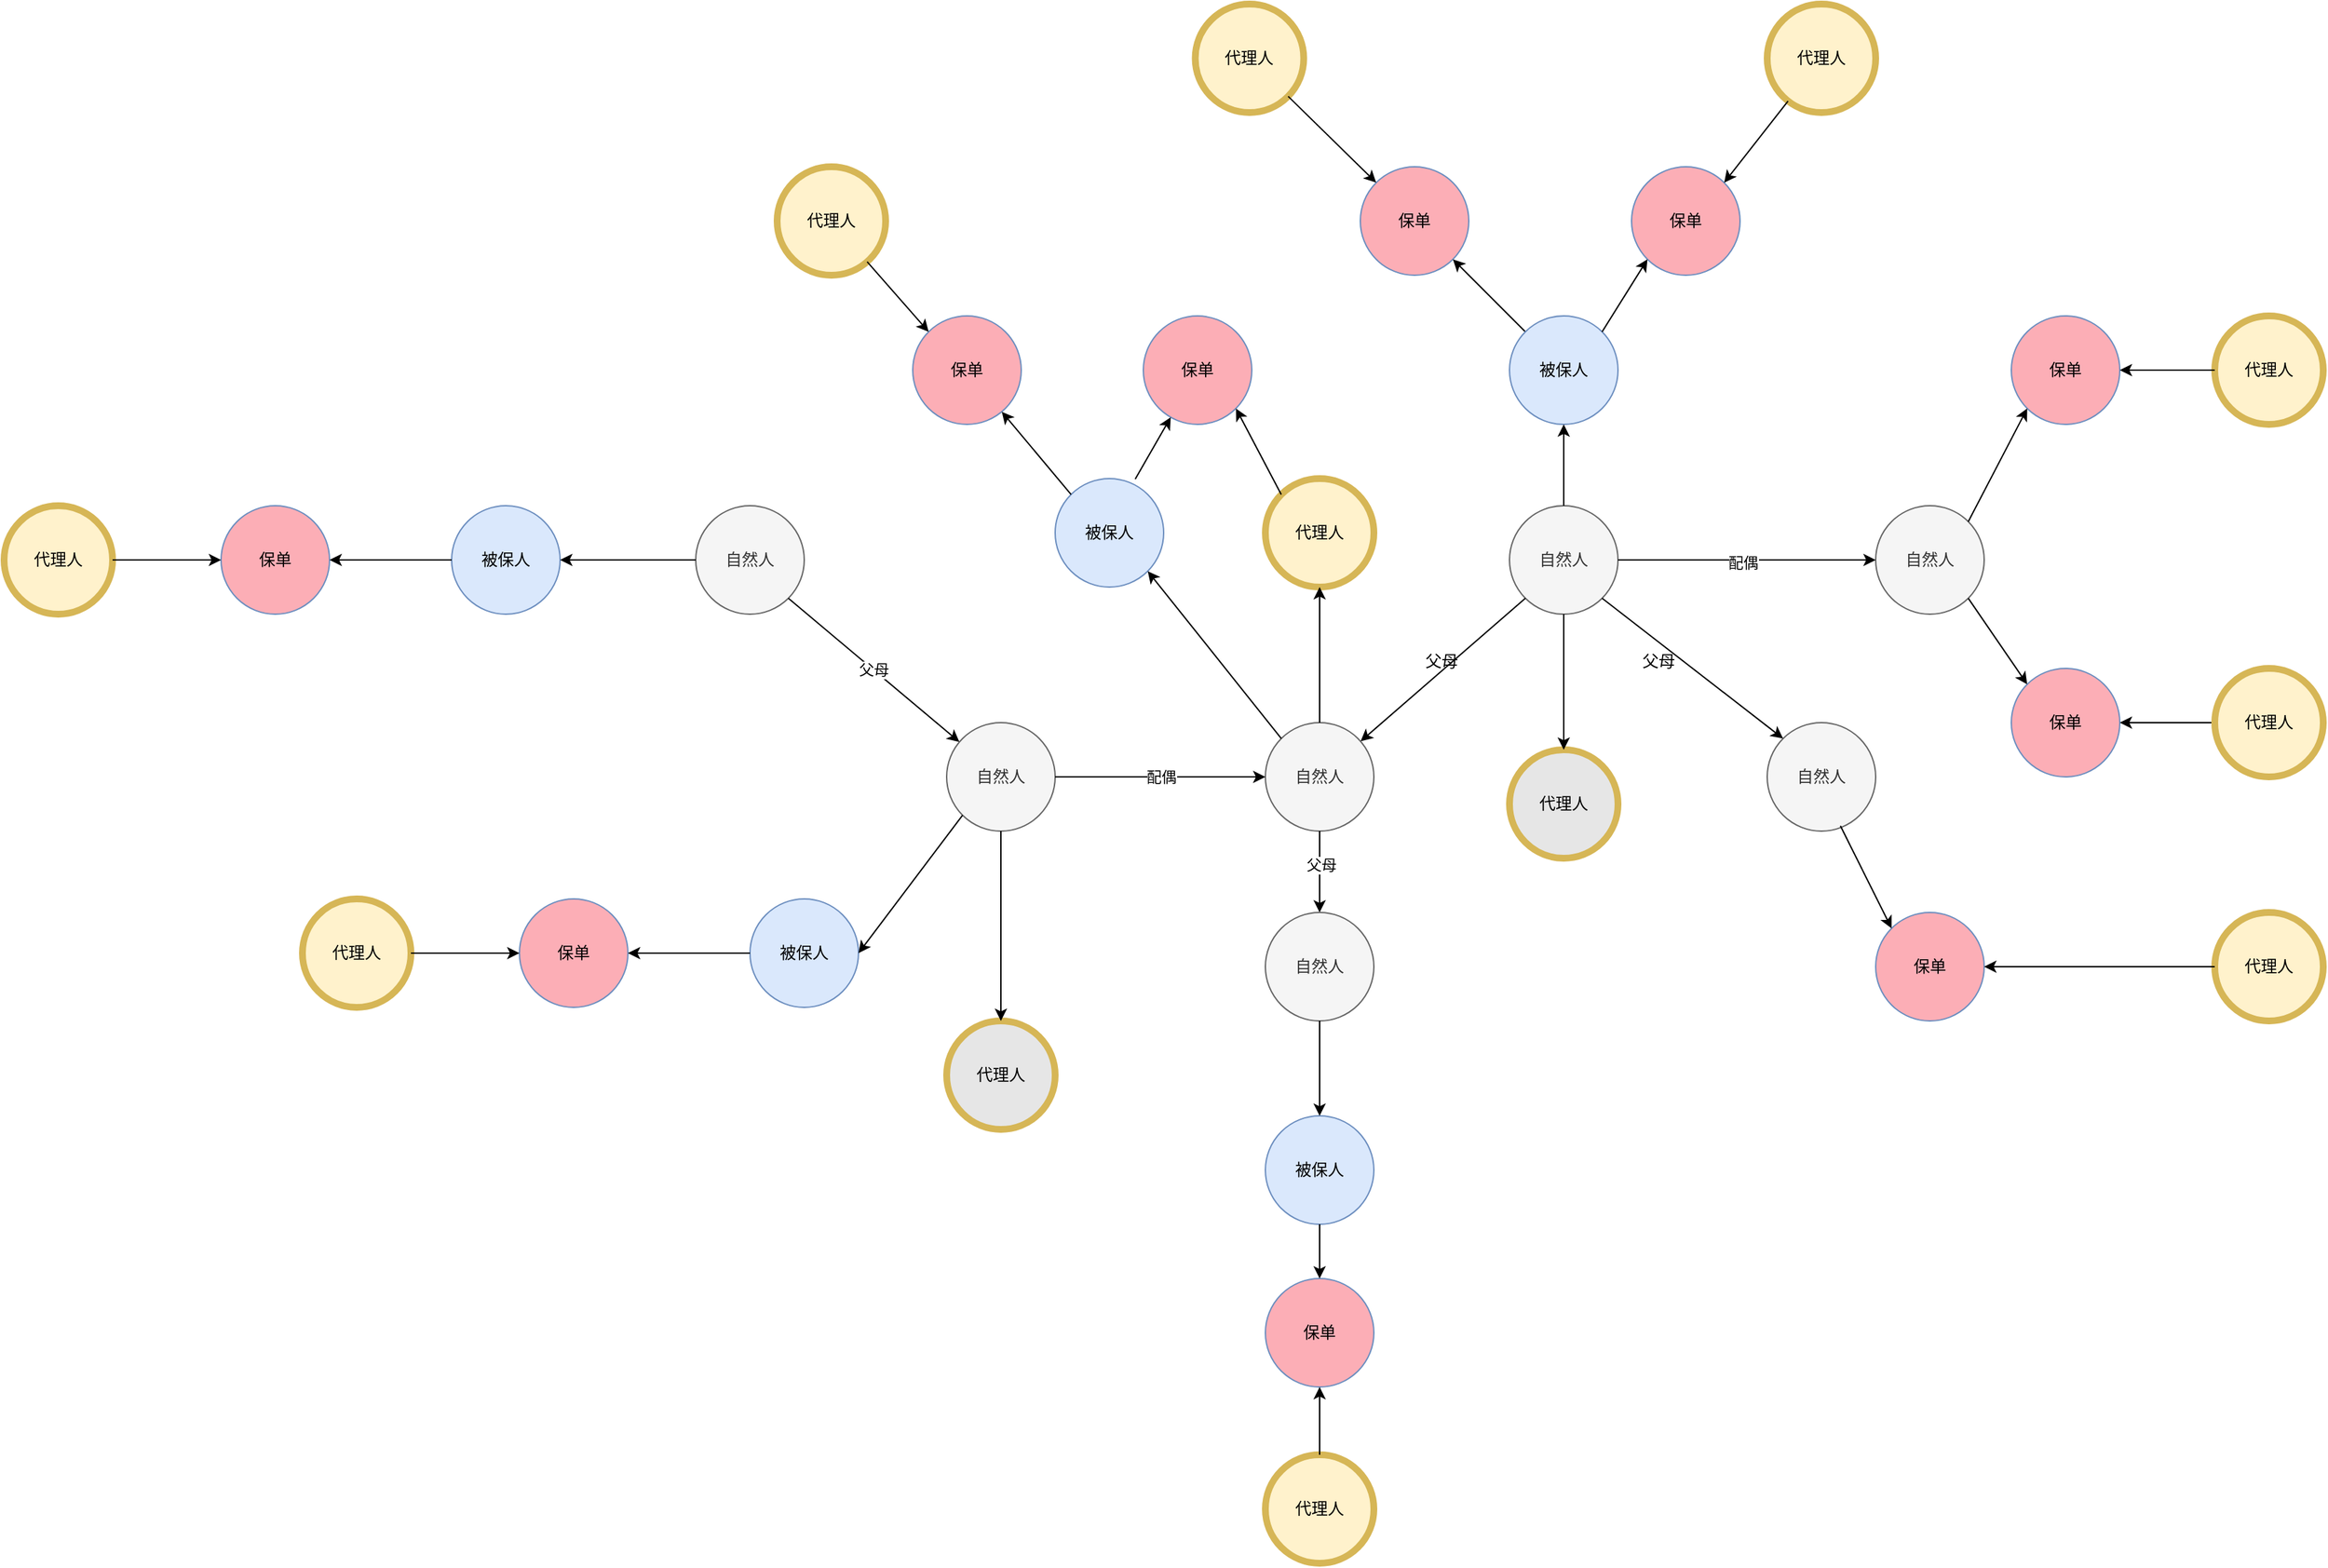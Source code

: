 <mxfile version="15.5.1" type="github">
  <diagram id="_ET35noM4v5h6dMI2Qd9" name="Page-1">
    <mxGraphModel dx="2286" dy="2301" grid="1" gridSize="10" guides="1" tooltips="1" connect="1" arrows="1" fold="1" page="1" pageScale="1" pageWidth="850" pageHeight="1100" math="0" shadow="0">
      <root>
        <mxCell id="0" />
        <mxCell id="1" parent="0" />
        <mxCell id="Qm34UQfz5eWeFE5a5S-p-1" value="自然人" style="ellipse;whiteSpace=wrap;html=1;aspect=fixed;fillColor=#f5f5f5;strokeColor=#666666;fontColor=#333333;" vertex="1" parent="1">
          <mxGeometry x="200" y="300" width="80" height="80" as="geometry" />
        </mxCell>
        <mxCell id="Qm34UQfz5eWeFE5a5S-p-2" value="&lt;span&gt;自然人&lt;/span&gt;" style="ellipse;whiteSpace=wrap;html=1;aspect=fixed;fillColor=#f5f5f5;strokeColor=#666666;fontColor=#333333;" vertex="1" parent="1">
          <mxGeometry x="385" y="460" width="80" height="80" as="geometry" />
        </mxCell>
        <mxCell id="Qm34UQfz5eWeFE5a5S-p-3" value="&lt;span&gt;自然人&lt;/span&gt;" style="ellipse;whiteSpace=wrap;html=1;aspect=fixed;fillColor=#f5f5f5;strokeColor=#666666;fontColor=#333333;" vertex="1" parent="1">
          <mxGeometry x="620" y="460" width="80" height="80" as="geometry" />
        </mxCell>
        <mxCell id="Qm34UQfz5eWeFE5a5S-p-4" value="&lt;span&gt;自然人&lt;/span&gt;" style="ellipse;whiteSpace=wrap;html=1;aspect=fixed;fillColor=#f5f5f5;strokeColor=#666666;fontColor=#333333;" vertex="1" parent="1">
          <mxGeometry x="800" y="300" width="80" height="80" as="geometry" />
        </mxCell>
        <mxCell id="Qm34UQfz5eWeFE5a5S-p-5" value="&lt;span&gt;自然人&lt;/span&gt;" style="ellipse;whiteSpace=wrap;html=1;aspect=fixed;fillColor=#f5f5f5;strokeColor=#666666;fontColor=#333333;" vertex="1" parent="1">
          <mxGeometry x="1070" y="300" width="80" height="80" as="geometry" />
        </mxCell>
        <mxCell id="Qm34UQfz5eWeFE5a5S-p-6" value="&lt;span&gt;自然人&lt;/span&gt;" style="ellipse;whiteSpace=wrap;html=1;aspect=fixed;fillColor=#f5f5f5;strokeColor=#666666;fontColor=#333333;" vertex="1" parent="1">
          <mxGeometry x="990" y="460" width="80" height="80" as="geometry" />
        </mxCell>
        <mxCell id="Qm34UQfz5eWeFE5a5S-p-7" value="" style="endArrow=classic;html=1;rounded=0;entryX=0;entryY=0;entryDx=0;entryDy=0;exitX=1;exitY=1;exitDx=0;exitDy=0;" edge="1" parent="1" target="Qm34UQfz5eWeFE5a5S-p-6">
          <mxGeometry width="50" height="50" relative="1" as="geometry">
            <mxPoint x="868.284" y="368.284" as="sourcePoint" />
            <mxPoint x="690" y="410" as="targetPoint" />
          </mxGeometry>
        </mxCell>
        <mxCell id="Qm34UQfz5eWeFE5a5S-p-8" value="父母" style="text;html=1;strokeColor=none;fillColor=none;align=center;verticalAlign=middle;whiteSpace=wrap;rounded=0;" vertex="1" parent="1">
          <mxGeometry x="880" y="400" width="60" height="30" as="geometry" />
        </mxCell>
        <mxCell id="Qm34UQfz5eWeFE5a5S-p-9" value="" style="endArrow=classic;html=1;rounded=0;exitX=0;exitY=1;exitDx=0;exitDy=0;startArrow=none;" edge="1" parent="1" source="Qm34UQfz5eWeFE5a5S-p-4" target="Qm34UQfz5eWeFE5a5S-p-3">
          <mxGeometry width="50" height="50" relative="1" as="geometry">
            <mxPoint x="1148.284" y="378.284" as="sourcePoint" />
            <mxPoint x="1281.716" y="481.716" as="targetPoint" />
          </mxGeometry>
        </mxCell>
        <mxCell id="Qm34UQfz5eWeFE5a5S-p-10" value="父母" style="text;html=1;strokeColor=none;fillColor=none;align=center;verticalAlign=middle;whiteSpace=wrap;rounded=0;" vertex="1" parent="1">
          <mxGeometry x="720" y="400" width="60" height="30" as="geometry" />
        </mxCell>
        <mxCell id="Qm34UQfz5eWeFE5a5S-p-13" value="" style="endArrow=classic;html=1;rounded=0;entryX=0;entryY=0.5;entryDx=0;entryDy=0;exitX=1;exitY=0.5;exitDx=0;exitDy=0;" edge="1" parent="1" source="Qm34UQfz5eWeFE5a5S-p-4" target="Qm34UQfz5eWeFE5a5S-p-5">
          <mxGeometry width="50" height="50" relative="1" as="geometry">
            <mxPoint x="878.284" y="378.284" as="sourcePoint" />
            <mxPoint x="1011.716" y="481.716" as="targetPoint" />
          </mxGeometry>
        </mxCell>
        <mxCell id="Qm34UQfz5eWeFE5a5S-p-14" value="配偶" style="edgeLabel;html=1;align=center;verticalAlign=middle;resizable=0;points=[];" vertex="1" connectable="0" parent="Qm34UQfz5eWeFE5a5S-p-13">
          <mxGeometry x="-0.032" y="-2" relative="1" as="geometry">
            <mxPoint as="offset" />
          </mxGeometry>
        </mxCell>
        <mxCell id="Qm34UQfz5eWeFE5a5S-p-15" value="配偶" style="endArrow=classic;html=1;rounded=0;exitX=1;exitY=0.5;exitDx=0;exitDy=0;" edge="1" parent="1" source="Qm34UQfz5eWeFE5a5S-p-2" target="Qm34UQfz5eWeFE5a5S-p-3">
          <mxGeometry width="50" height="50" relative="1" as="geometry">
            <mxPoint x="520" y="460" as="sourcePoint" />
            <mxPoint x="570" y="410" as="targetPoint" />
          </mxGeometry>
        </mxCell>
        <mxCell id="Qm34UQfz5eWeFE5a5S-p-16" value="父母" style="endArrow=classic;html=1;rounded=0;exitX=1;exitY=1;exitDx=0;exitDy=0;startArrow=none;" edge="1" parent="1" source="Qm34UQfz5eWeFE5a5S-p-1" target="Qm34UQfz5eWeFE5a5S-p-2">
          <mxGeometry width="50" height="50" relative="1" as="geometry">
            <mxPoint x="821.716" y="378.284" as="sourcePoint" />
            <mxPoint x="700.214" y="483.788" as="targetPoint" />
          </mxGeometry>
        </mxCell>
        <mxCell id="Qm34UQfz5eWeFE5a5S-p-17" value="被保人" style="ellipse;whiteSpace=wrap;html=1;aspect=fixed;fillColor=#dae8fc;strokeColor=#6c8ebf;" vertex="1" parent="1">
          <mxGeometry x="20" y="300" width="80" height="80" as="geometry" />
        </mxCell>
        <mxCell id="Qm34UQfz5eWeFE5a5S-p-18" value="" style="endArrow=classic;html=1;rounded=0;entryX=1;entryY=0.5;entryDx=0;entryDy=0;exitX=0;exitY=0.5;exitDx=0;exitDy=0;" edge="1" parent="1" source="Qm34UQfz5eWeFE5a5S-p-1" target="Qm34UQfz5eWeFE5a5S-p-17">
          <mxGeometry width="50" height="50" relative="1" as="geometry">
            <mxPoint x="170" y="460" as="sourcePoint" />
            <mxPoint x="220" y="410" as="targetPoint" />
          </mxGeometry>
        </mxCell>
        <mxCell id="Qm34UQfz5eWeFE5a5S-p-19" value="保单" style="ellipse;whiteSpace=wrap;html=1;aspect=fixed;fillColor=#FCAEB6;strokeColor=#6c8ebf;" vertex="1" parent="1">
          <mxGeometry x="-150" y="300" width="80" height="80" as="geometry" />
        </mxCell>
        <mxCell id="Qm34UQfz5eWeFE5a5S-p-20" value="" style="endArrow=classic;html=1;rounded=0;entryX=1;entryY=0.5;entryDx=0;entryDy=0;exitX=0;exitY=0.5;exitDx=0;exitDy=0;" edge="1" parent="1" source="Qm34UQfz5eWeFE5a5S-p-17" target="Qm34UQfz5eWeFE5a5S-p-19">
          <mxGeometry width="50" height="50" relative="1" as="geometry">
            <mxPoint x="210" y="350" as="sourcePoint" />
            <mxPoint x="110" y="350" as="targetPoint" />
          </mxGeometry>
        </mxCell>
        <mxCell id="Qm34UQfz5eWeFE5a5S-p-21" value="代理人" style="ellipse;whiteSpace=wrap;html=1;aspect=fixed;fillColor=#fff2cc;strokeColor=#d6b656;strokeWidth=5;" vertex="1" parent="1">
          <mxGeometry x="-310" y="300" width="80" height="80" as="geometry" />
        </mxCell>
        <mxCell id="Qm34UQfz5eWeFE5a5S-p-22" value="" style="endArrow=classic;html=1;rounded=0;entryX=0;entryY=0.5;entryDx=0;entryDy=0;" edge="1" parent="1" source="Qm34UQfz5eWeFE5a5S-p-21" target="Qm34UQfz5eWeFE5a5S-p-19">
          <mxGeometry width="50" height="50" relative="1" as="geometry">
            <mxPoint x="30" y="350" as="sourcePoint" />
            <mxPoint x="-60" y="350" as="targetPoint" />
          </mxGeometry>
        </mxCell>
        <mxCell id="Qm34UQfz5eWeFE5a5S-p-23" value="代理人" style="ellipse;whiteSpace=wrap;html=1;aspect=fixed;fillColor=#E6E6E6;strokeColor=#d6b656;strokeWidth=5;" vertex="1" parent="1">
          <mxGeometry x="385" y="680" width="80" height="80" as="geometry" />
        </mxCell>
        <mxCell id="Qm34UQfz5eWeFE5a5S-p-24" value="" style="endArrow=classic;html=1;rounded=0;exitX=0.5;exitY=1;exitDx=0;exitDy=0;" edge="1" parent="1" source="Qm34UQfz5eWeFE5a5S-p-2" target="Qm34UQfz5eWeFE5a5S-p-23">
          <mxGeometry width="50" height="50" relative="1" as="geometry">
            <mxPoint x="210" y="350" as="sourcePoint" />
            <mxPoint x="110" y="350" as="targetPoint" />
          </mxGeometry>
        </mxCell>
        <mxCell id="Qm34UQfz5eWeFE5a5S-p-25" value="被保人" style="ellipse;whiteSpace=wrap;html=1;aspect=fixed;fillColor=#dae8fc;strokeColor=#6c8ebf;" vertex="1" parent="1">
          <mxGeometry x="240" y="590" width="80" height="80" as="geometry" />
        </mxCell>
        <mxCell id="Qm34UQfz5eWeFE5a5S-p-26" value="" style="endArrow=classic;html=1;rounded=0;entryX=1;entryY=0.5;entryDx=0;entryDy=0;exitX=0;exitY=1;exitDx=0;exitDy=0;" edge="1" parent="1" target="Qm34UQfz5eWeFE5a5S-p-25" source="Qm34UQfz5eWeFE5a5S-p-2">
          <mxGeometry width="50" height="50" relative="1" as="geometry">
            <mxPoint x="385" y="630" as="sourcePoint" />
            <mxPoint x="405" y="700" as="targetPoint" />
          </mxGeometry>
        </mxCell>
        <mxCell id="Qm34UQfz5eWeFE5a5S-p-27" value="保单" style="ellipse;whiteSpace=wrap;html=1;aspect=fixed;fillColor=#FCAEB6;strokeColor=#6c8ebf;" vertex="1" parent="1">
          <mxGeometry x="70" y="590" width="80" height="80" as="geometry" />
        </mxCell>
        <mxCell id="Qm34UQfz5eWeFE5a5S-p-28" value="" style="endArrow=classic;html=1;rounded=0;entryX=1;entryY=0.5;entryDx=0;entryDy=0;exitX=0;exitY=0.5;exitDx=0;exitDy=0;" edge="1" parent="1" source="Qm34UQfz5eWeFE5a5S-p-25" target="Qm34UQfz5eWeFE5a5S-p-27">
          <mxGeometry width="50" height="50" relative="1" as="geometry">
            <mxPoint x="430" y="640" as="sourcePoint" />
            <mxPoint x="330" y="640" as="targetPoint" />
          </mxGeometry>
        </mxCell>
        <mxCell id="Qm34UQfz5eWeFE5a5S-p-29" value="代理人" style="ellipse;whiteSpace=wrap;html=1;aspect=fixed;fillColor=#fff2cc;strokeColor=#d6b656;strokeWidth=5;" vertex="1" parent="1">
          <mxGeometry x="-90" y="590" width="80" height="80" as="geometry" />
        </mxCell>
        <mxCell id="Qm34UQfz5eWeFE5a5S-p-30" value="" style="endArrow=classic;html=1;rounded=0;entryX=0;entryY=0.5;entryDx=0;entryDy=0;" edge="1" parent="1" source="Qm34UQfz5eWeFE5a5S-p-29" target="Qm34UQfz5eWeFE5a5S-p-27">
          <mxGeometry width="50" height="50" relative="1" as="geometry">
            <mxPoint x="250" y="640" as="sourcePoint" />
            <mxPoint x="160" y="640" as="targetPoint" />
          </mxGeometry>
        </mxCell>
        <mxCell id="Qm34UQfz5eWeFE5a5S-p-31" value="被保人" style="ellipse;whiteSpace=wrap;html=1;aspect=fixed;fillColor=#dae8fc;strokeColor=#6c8ebf;" vertex="1" parent="1">
          <mxGeometry x="620" y="750" width="80" height="80" as="geometry" />
        </mxCell>
        <mxCell id="Qm34UQfz5eWeFE5a5S-p-32" value="保单" style="ellipse;whiteSpace=wrap;html=1;aspect=fixed;fillColor=#FCAEB6;strokeColor=#6c8ebf;" vertex="1" parent="1">
          <mxGeometry x="620" y="870" width="80" height="80" as="geometry" />
        </mxCell>
        <mxCell id="Qm34UQfz5eWeFE5a5S-p-33" value="" style="endArrow=classic;html=1;rounded=0;entryX=0.5;entryY=0;entryDx=0;entryDy=0;exitX=0.5;exitY=1;exitDx=0;exitDy=0;" edge="1" parent="1" source="Qm34UQfz5eWeFE5a5S-p-31" target="Qm34UQfz5eWeFE5a5S-p-32">
          <mxGeometry width="50" height="50" relative="1" as="geometry">
            <mxPoint x="1240" y="920" as="sourcePoint" />
            <mxPoint x="1140" y="920" as="targetPoint" />
          </mxGeometry>
        </mxCell>
        <mxCell id="Qm34UQfz5eWeFE5a5S-p-34" value="代理人" style="ellipse;whiteSpace=wrap;html=1;aspect=fixed;fillColor=#fff2cc;strokeColor=#d6b656;strokeWidth=5;" vertex="1" parent="1">
          <mxGeometry x="620" y="1000" width="80" height="80" as="geometry" />
        </mxCell>
        <mxCell id="Qm34UQfz5eWeFE5a5S-p-35" value="" style="endArrow=classic;html=1;rounded=0;entryX=0.5;entryY=1;entryDx=0;entryDy=0;" edge="1" parent="1" source="Qm34UQfz5eWeFE5a5S-p-34" target="Qm34UQfz5eWeFE5a5S-p-32">
          <mxGeometry width="50" height="50" relative="1" as="geometry">
            <mxPoint x="1060" y="920" as="sourcePoint" />
            <mxPoint x="970" y="920" as="targetPoint" />
          </mxGeometry>
        </mxCell>
        <mxCell id="Qm34UQfz5eWeFE5a5S-p-36" value="" style="endArrow=classic;html=1;rounded=0;exitX=0.5;exitY=1;exitDx=0;exitDy=0;entryX=0.5;entryY=0;entryDx=0;entryDy=0;" edge="1" parent="1" source="Qm34UQfz5eWeFE5a5S-p-3" target="Qm34UQfz5eWeFE5a5S-p-39">
          <mxGeometry width="50" height="50" relative="1" as="geometry">
            <mxPoint x="406.716" y="538.284" as="sourcePoint" />
            <mxPoint x="660" y="600" as="targetPoint" />
          </mxGeometry>
        </mxCell>
        <mxCell id="Qm34UQfz5eWeFE5a5S-p-40" value="父母" style="edgeLabel;html=1;align=center;verticalAlign=middle;resizable=0;points=[];" vertex="1" connectable="0" parent="Qm34UQfz5eWeFE5a5S-p-36">
          <mxGeometry x="-0.176" y="1" relative="1" as="geometry">
            <mxPoint as="offset" />
          </mxGeometry>
        </mxCell>
        <mxCell id="Qm34UQfz5eWeFE5a5S-p-37" value="代理人" style="ellipse;whiteSpace=wrap;html=1;aspect=fixed;fillColor=#E6E6E6;strokeColor=#d6b656;strokeWidth=5;" vertex="1" parent="1">
          <mxGeometry x="800" y="480" width="80" height="80" as="geometry" />
        </mxCell>
        <mxCell id="Qm34UQfz5eWeFE5a5S-p-38" value="" style="endArrow=classic;html=1;rounded=0;entryX=0.5;entryY=0;entryDx=0;entryDy=0;exitX=0.5;exitY=1;exitDx=0;exitDy=0;" edge="1" parent="1" target="Qm34UQfz5eWeFE5a5S-p-37" source="Qm34UQfz5eWeFE5a5S-p-4">
          <mxGeometry width="50" height="50" relative="1" as="geometry">
            <mxPoint x="853.28" y="400.0" as="sourcePoint" />
            <mxPoint x="450" y="301.72" as="targetPoint" />
          </mxGeometry>
        </mxCell>
        <mxCell id="Qm34UQfz5eWeFE5a5S-p-39" value="&lt;span&gt;自然人&lt;/span&gt;" style="ellipse;whiteSpace=wrap;html=1;aspect=fixed;fillColor=#f5f5f5;strokeColor=#666666;fontColor=#333333;" vertex="1" parent="1">
          <mxGeometry x="620" y="600" width="80" height="80" as="geometry" />
        </mxCell>
        <mxCell id="Qm34UQfz5eWeFE5a5S-p-41" value="" style="endArrow=classic;html=1;rounded=0;exitX=0.5;exitY=1;exitDx=0;exitDy=0;entryX=0.5;entryY=0;entryDx=0;entryDy=0;" edge="1" parent="1" source="Qm34UQfz5eWeFE5a5S-p-39" target="Qm34UQfz5eWeFE5a5S-p-31">
          <mxGeometry width="50" height="50" relative="1" as="geometry">
            <mxPoint x="435" y="550.0" as="sourcePoint" />
            <mxPoint x="435" y="690.0" as="targetPoint" />
          </mxGeometry>
        </mxCell>
        <mxCell id="Qm34UQfz5eWeFE5a5S-p-42" value="代理人" style="ellipse;whiteSpace=wrap;html=1;aspect=fixed;fillColor=#fff2cc;strokeColor=#d6b656;strokeWidth=5;" vertex="1" parent="1">
          <mxGeometry x="620" y="280" width="80" height="80" as="geometry" />
        </mxCell>
        <mxCell id="Qm34UQfz5eWeFE5a5S-p-44" value="" style="endArrow=classic;html=1;rounded=0;exitX=0.5;exitY=0;exitDx=0;exitDy=0;entryX=0.5;entryY=1;entryDx=0;entryDy=0;" edge="1" parent="1" source="Qm34UQfz5eWeFE5a5S-p-3" target="Qm34UQfz5eWeFE5a5S-p-42">
          <mxGeometry width="50" height="50" relative="1" as="geometry">
            <mxPoint x="435" y="550.0" as="sourcePoint" />
            <mxPoint x="435" y="690.0" as="targetPoint" />
          </mxGeometry>
        </mxCell>
        <mxCell id="Qm34UQfz5eWeFE5a5S-p-45" value="被保人" style="ellipse;whiteSpace=wrap;html=1;aspect=fixed;fillColor=#dae8fc;strokeColor=#6c8ebf;" vertex="1" parent="1">
          <mxGeometry x="465" y="280" width="80" height="80" as="geometry" />
        </mxCell>
        <mxCell id="Qm34UQfz5eWeFE5a5S-p-46" value="保单" style="ellipse;whiteSpace=wrap;html=1;aspect=fixed;fillColor=#FCAEB6;strokeColor=#6c8ebf;" vertex="1" parent="1">
          <mxGeometry x="360" y="160" width="80" height="80" as="geometry" />
        </mxCell>
        <mxCell id="Qm34UQfz5eWeFE5a5S-p-47" value="" style="endArrow=classic;html=1;rounded=0;entryX=1;entryY=1;entryDx=0;entryDy=0;exitX=0;exitY=0;exitDx=0;exitDy=0;" edge="1" parent="1" source="Qm34UQfz5eWeFE5a5S-p-3" target="Qm34UQfz5eWeFE5a5S-p-45">
          <mxGeometry width="50" height="50" relative="1" as="geometry">
            <mxPoint x="860" y="100" as="sourcePoint" />
            <mxPoint x="760" y="100" as="targetPoint" />
          </mxGeometry>
        </mxCell>
        <mxCell id="Qm34UQfz5eWeFE5a5S-p-48" value="代理人" style="ellipse;whiteSpace=wrap;html=1;aspect=fixed;fillColor=#fff2cc;strokeColor=#d6b656;strokeWidth=5;" vertex="1" parent="1">
          <mxGeometry x="260" y="50" width="80" height="80" as="geometry" />
        </mxCell>
        <mxCell id="Qm34UQfz5eWeFE5a5S-p-49" value="" style="endArrow=classic;html=1;rounded=0;entryX=0;entryY=0;entryDx=0;entryDy=0;" edge="1" parent="1" source="Qm34UQfz5eWeFE5a5S-p-48" target="Qm34UQfz5eWeFE5a5S-p-46">
          <mxGeometry width="50" height="50" relative="1" as="geometry">
            <mxPoint x="680" y="100" as="sourcePoint" />
            <mxPoint x="590" y="100" as="targetPoint" />
          </mxGeometry>
        </mxCell>
        <mxCell id="Qm34UQfz5eWeFE5a5S-p-55" value="" style="endArrow=classic;html=1;rounded=0;exitX=0;exitY=0;exitDx=0;exitDy=0;" edge="1" parent="1" source="Qm34UQfz5eWeFE5a5S-p-45" target="Qm34UQfz5eWeFE5a5S-p-46">
          <mxGeometry width="50" height="50" relative="1" as="geometry">
            <mxPoint x="336.378" y="130.07" as="sourcePoint" />
            <mxPoint x="430" y="220" as="targetPoint" />
          </mxGeometry>
        </mxCell>
        <mxCell id="Qm34UQfz5eWeFE5a5S-p-56" value="保单" style="ellipse;whiteSpace=wrap;html=1;aspect=fixed;fillColor=#FCAEB6;strokeColor=#6c8ebf;" vertex="1" parent="1">
          <mxGeometry x="530" y="160" width="80" height="80" as="geometry" />
        </mxCell>
        <mxCell id="Qm34UQfz5eWeFE5a5S-p-57" value="" style="endArrow=classic;html=1;rounded=0;exitX=0.738;exitY=0.005;exitDx=0;exitDy=0;exitPerimeter=0;" edge="1" parent="1" target="Qm34UQfz5eWeFE5a5S-p-56" source="Qm34UQfz5eWeFE5a5S-p-45">
          <mxGeometry width="50" height="50" relative="1" as="geometry">
            <mxPoint x="639.996" y="291.716" as="sourcePoint" />
            <mxPoint x="593.28" y="220" as="targetPoint" />
          </mxGeometry>
        </mxCell>
        <mxCell id="Qm34UQfz5eWeFE5a5S-p-58" value="" style="endArrow=classic;html=1;rounded=0;entryX=1;entryY=1;entryDx=0;entryDy=0;exitX=0;exitY=0;exitDx=0;exitDy=0;" edge="1" parent="1" source="Qm34UQfz5eWeFE5a5S-p-42" target="Qm34UQfz5eWeFE5a5S-p-56">
          <mxGeometry width="50" height="50" relative="1" as="geometry">
            <mxPoint x="650" y="470" as="sourcePoint" />
            <mxPoint x="700" y="420" as="targetPoint" />
          </mxGeometry>
        </mxCell>
        <mxCell id="Qm34UQfz5eWeFE5a5S-p-59" value="保单" style="ellipse;whiteSpace=wrap;html=1;aspect=fixed;fillColor=#FCAEB6;strokeColor=#6c8ebf;" vertex="1" parent="1">
          <mxGeometry x="690" y="50" width="80" height="80" as="geometry" />
        </mxCell>
        <mxCell id="Qm34UQfz5eWeFE5a5S-p-60" value="" style="endArrow=classic;html=1;rounded=0;exitX=0;exitY=0;exitDx=0;exitDy=0;" edge="1" parent="1" target="Qm34UQfz5eWeFE5a5S-p-59" source="Qm34UQfz5eWeFE5a5S-p-61">
          <mxGeometry width="50" height="50" relative="1" as="geometry">
            <mxPoint x="756.716" y="181.716" as="sourcePoint" />
            <mxPoint x="710" y="110" as="targetPoint" />
          </mxGeometry>
        </mxCell>
        <mxCell id="Qm34UQfz5eWeFE5a5S-p-61" value="被保人" style="ellipse;whiteSpace=wrap;html=1;aspect=fixed;fillColor=#dae8fc;strokeColor=#6c8ebf;" vertex="1" parent="1">
          <mxGeometry x="800" y="160" width="80" height="80" as="geometry" />
        </mxCell>
        <mxCell id="Qm34UQfz5eWeFE5a5S-p-62" value="" style="endArrow=classic;html=1;rounded=0;exitX=0.5;exitY=0;exitDx=0;exitDy=0;entryX=0.5;entryY=1;entryDx=0;entryDy=0;" edge="1" parent="1" source="Qm34UQfz5eWeFE5a5S-p-4" target="Qm34UQfz5eWeFE5a5S-p-61">
          <mxGeometry width="50" height="50" relative="1" as="geometry">
            <mxPoint x="766.716" y="191.716" as="sourcePoint" />
            <mxPoint x="715.513" y="130.808" as="targetPoint" />
          </mxGeometry>
        </mxCell>
        <mxCell id="Qm34UQfz5eWeFE5a5S-p-63" value="保单" style="ellipse;whiteSpace=wrap;html=1;aspect=fixed;fillColor=#FCAEB6;strokeColor=#6c8ebf;" vertex="1" parent="1">
          <mxGeometry x="890" y="50" width="80" height="80" as="geometry" />
        </mxCell>
        <mxCell id="Qm34UQfz5eWeFE5a5S-p-64" value="" style="endArrow=classic;html=1;rounded=0;exitX=1;exitY=0;exitDx=0;exitDy=0;entryX=0;entryY=1;entryDx=0;entryDy=0;" edge="1" parent="1" source="Qm34UQfz5eWeFE5a5S-p-61" target="Qm34UQfz5eWeFE5a5S-p-63">
          <mxGeometry width="50" height="50" relative="1" as="geometry">
            <mxPoint x="821.716" y="181.716" as="sourcePoint" />
            <mxPoint x="910" y="110" as="targetPoint" />
          </mxGeometry>
        </mxCell>
        <mxCell id="Qm34UQfz5eWeFE5a5S-p-65" value="代理人" style="ellipse;whiteSpace=wrap;html=1;aspect=fixed;fillColor=#fff2cc;strokeColor=#d6b656;strokeWidth=5;" vertex="1" parent="1">
          <mxGeometry x="568.28" y="-70" width="80" height="80" as="geometry" />
        </mxCell>
        <mxCell id="Qm34UQfz5eWeFE5a5S-p-66" value="" style="endArrow=classic;html=1;rounded=0;entryX=0;entryY=0;entryDx=0;entryDy=0;" edge="1" parent="1" source="Qm34UQfz5eWeFE5a5S-p-65" target="Qm34UQfz5eWeFE5a5S-p-59">
          <mxGeometry width="50" height="50" relative="1" as="geometry">
            <mxPoint x="988.28" y="-20" as="sourcePoint" />
            <mxPoint x="700" y="50" as="targetPoint" />
          </mxGeometry>
        </mxCell>
        <mxCell id="Qm34UQfz5eWeFE5a5S-p-67" value="代理人" style="ellipse;whiteSpace=wrap;html=1;aspect=fixed;fillColor=#fff2cc;strokeColor=#d6b656;strokeWidth=5;" vertex="1" parent="1">
          <mxGeometry x="990" y="-70" width="80" height="80" as="geometry" />
        </mxCell>
        <mxCell id="Qm34UQfz5eWeFE5a5S-p-68" value="" style="endArrow=classic;html=1;rounded=0;entryX=1;entryY=0;entryDx=0;entryDy=0;" edge="1" parent="1" source="Qm34UQfz5eWeFE5a5S-p-67" target="Qm34UQfz5eWeFE5a5S-p-63">
          <mxGeometry width="50" height="50" relative="1" as="geometry">
            <mxPoint x="650" y="230" as="sourcePoint" />
            <mxPoint x="700" y="180" as="targetPoint" />
          </mxGeometry>
        </mxCell>
        <mxCell id="Qm34UQfz5eWeFE5a5S-p-69" value="保单" style="ellipse;whiteSpace=wrap;html=1;aspect=fixed;fillColor=#FCAEB6;strokeColor=#6c8ebf;" vertex="1" parent="1">
          <mxGeometry x="1170" y="160" width="80" height="80" as="geometry" />
        </mxCell>
        <mxCell id="Qm34UQfz5eWeFE5a5S-p-70" value="保单" style="ellipse;whiteSpace=wrap;html=1;aspect=fixed;fillColor=#FCAEB6;strokeColor=#6c8ebf;" vertex="1" parent="1">
          <mxGeometry x="1170" y="420" width="80" height="80" as="geometry" />
        </mxCell>
        <mxCell id="Qm34UQfz5eWeFE5a5S-p-71" value="" style="endArrow=classic;html=1;rounded=0;entryX=0;entryY=1;entryDx=0;entryDy=0;exitX=1;exitY=0;exitDx=0;exitDy=0;" edge="1" parent="1" source="Qm34UQfz5eWeFE5a5S-p-5" target="Qm34UQfz5eWeFE5a5S-p-69">
          <mxGeometry width="50" height="50" relative="1" as="geometry">
            <mxPoint x="650" y="230" as="sourcePoint" />
            <mxPoint x="700" y="180" as="targetPoint" />
          </mxGeometry>
        </mxCell>
        <mxCell id="Qm34UQfz5eWeFE5a5S-p-72" value="" style="endArrow=classic;html=1;rounded=0;entryX=0;entryY=0;entryDx=0;entryDy=0;exitX=1;exitY=1;exitDx=0;exitDy=0;" edge="1" parent="1" source="Qm34UQfz5eWeFE5a5S-p-5" target="Qm34UQfz5eWeFE5a5S-p-70">
          <mxGeometry width="50" height="50" relative="1" as="geometry">
            <mxPoint x="1148.284" y="321.716" as="sourcePoint" />
            <mxPoint x="1191.716" y="238.284" as="targetPoint" />
          </mxGeometry>
        </mxCell>
        <mxCell id="Qm34UQfz5eWeFE5a5S-p-73" value="代理人" style="ellipse;whiteSpace=wrap;html=1;aspect=fixed;fillColor=#fff2cc;strokeColor=#d6b656;strokeWidth=5;" vertex="1" parent="1">
          <mxGeometry x="1320" y="160" width="80" height="80" as="geometry" />
        </mxCell>
        <mxCell id="Qm34UQfz5eWeFE5a5S-p-74" value="" style="endArrow=classic;html=1;rounded=0;exitX=0;exitY=0.5;exitDx=0;exitDy=0;" edge="1" parent="1" source="Qm34UQfz5eWeFE5a5S-p-73" target="Qm34UQfz5eWeFE5a5S-p-69">
          <mxGeometry width="50" height="50" relative="1" as="geometry">
            <mxPoint x="1015.374" y="11.521" as="sourcePoint" />
            <mxPoint x="968.284" y="71.716" as="targetPoint" />
          </mxGeometry>
        </mxCell>
        <mxCell id="Qm34UQfz5eWeFE5a5S-p-75" value="" style="endArrow=classic;html=1;rounded=0;entryX=1;entryY=0.5;entryDx=0;entryDy=0;exitX=0;exitY=0.5;exitDx=0;exitDy=0;" edge="1" parent="1" source="Qm34UQfz5eWeFE5a5S-p-76" target="Qm34UQfz5eWeFE5a5S-p-70">
          <mxGeometry width="50" height="50" relative="1" as="geometry">
            <mxPoint x="1330" y="460" as="sourcePoint" />
            <mxPoint x="978.284" y="81.716" as="targetPoint" />
          </mxGeometry>
        </mxCell>
        <mxCell id="Qm34UQfz5eWeFE5a5S-p-76" value="代理人" style="ellipse;whiteSpace=wrap;html=1;aspect=fixed;fillColor=#fff2cc;strokeColor=#d6b656;strokeWidth=5;" vertex="1" parent="1">
          <mxGeometry x="1320" y="420" width="80" height="80" as="geometry" />
        </mxCell>
        <mxCell id="Qm34UQfz5eWeFE5a5S-p-77" value="保单" style="ellipse;whiteSpace=wrap;html=1;aspect=fixed;fillColor=#FCAEB6;strokeColor=#6c8ebf;" vertex="1" parent="1">
          <mxGeometry x="1070" y="600" width="80" height="80" as="geometry" />
        </mxCell>
        <mxCell id="Qm34UQfz5eWeFE5a5S-p-78" value="" style="endArrow=classic;html=1;rounded=0;entryX=0;entryY=0;entryDx=0;entryDy=0;exitX=0.675;exitY=0.952;exitDx=0;exitDy=0;exitPerimeter=0;" edge="1" parent="1" source="Qm34UQfz5eWeFE5a5S-p-6" target="Qm34UQfz5eWeFE5a5S-p-77">
          <mxGeometry width="50" height="50" relative="1" as="geometry">
            <mxPoint x="1148.284" y="378.284" as="sourcePoint" />
            <mxPoint x="1191.716" y="441.716" as="targetPoint" />
          </mxGeometry>
        </mxCell>
        <mxCell id="Qm34UQfz5eWeFE5a5S-p-79" value="代理人" style="ellipse;whiteSpace=wrap;html=1;aspect=fixed;fillColor=#fff2cc;strokeColor=#d6b656;strokeWidth=5;" vertex="1" parent="1">
          <mxGeometry x="1320" y="600" width="80" height="80" as="geometry" />
        </mxCell>
        <mxCell id="Qm34UQfz5eWeFE5a5S-p-80" value="" style="endArrow=classic;html=1;rounded=0;entryX=1;entryY=0.5;entryDx=0;entryDy=0;exitX=0;exitY=0.5;exitDx=0;exitDy=0;" edge="1" parent="1" source="Qm34UQfz5eWeFE5a5S-p-79" target="Qm34UQfz5eWeFE5a5S-p-77">
          <mxGeometry width="50" height="50" relative="1" as="geometry">
            <mxPoint x="1330.0" y="470" as="sourcePoint" />
            <mxPoint x="1260.0" y="470" as="targetPoint" />
          </mxGeometry>
        </mxCell>
      </root>
    </mxGraphModel>
  </diagram>
</mxfile>
